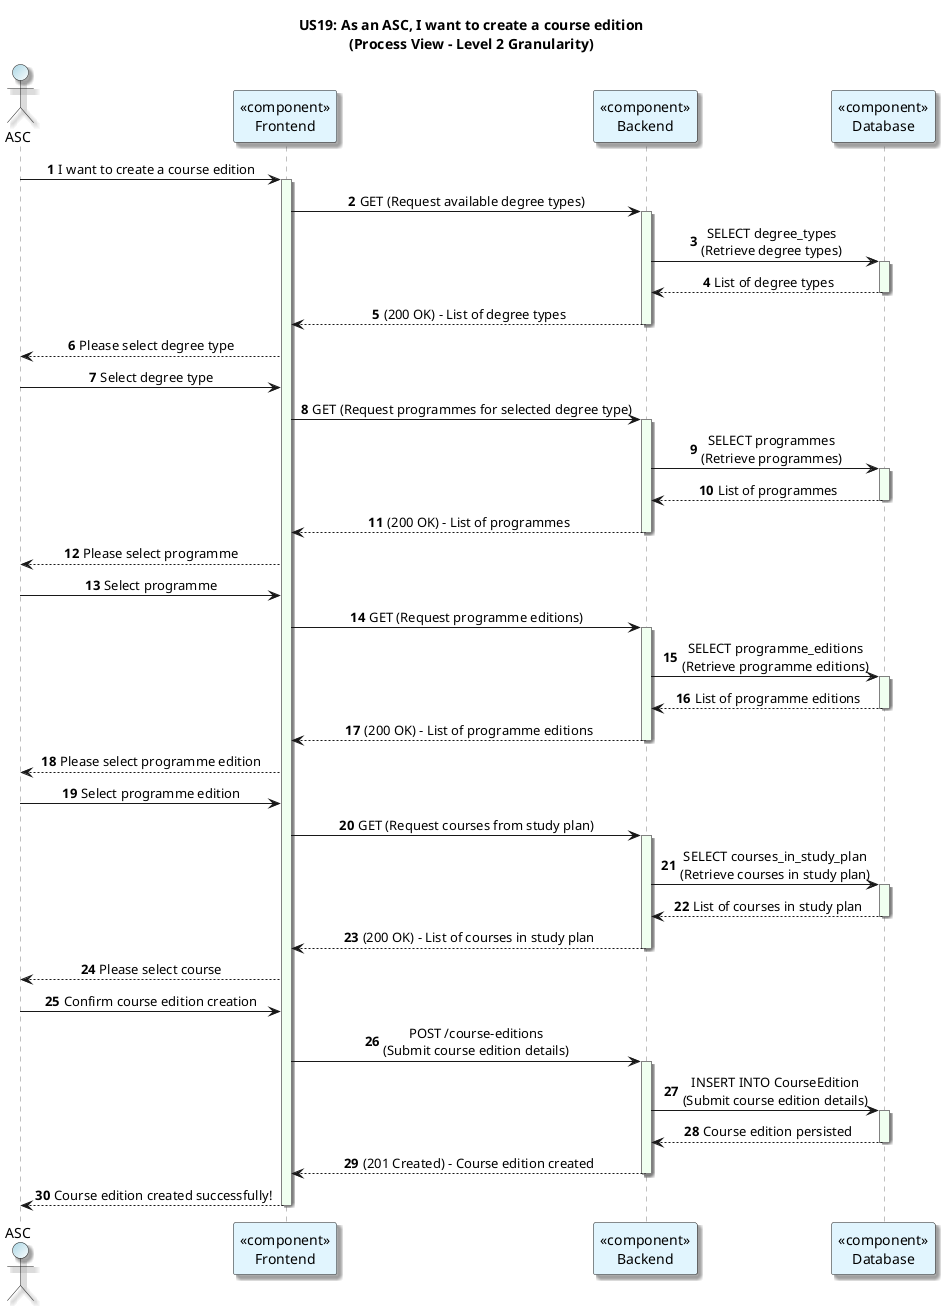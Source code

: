 @startuml
title: US19: As an ASC, I want to create a course edition\n(Process View - Level 2 Granularity)
autonumber

skinparam {
  ActivityPadding 2
  ActivityMargin 2
  BoxPadding 2
}
skinparam sequence {
    LifeLineBorderColor Grey
    LifeLineBackgroundColor HoneyDew
}
skinparam defaultTextAlignment center
skinparam shadowing true

actor ASC  #LightBlue/White
participant "<<component>>\nFrontend" as Frontend #E1F5FE
participant "<<component>>\nBackend" as Backend #E1F5FE
participant "<<component>>\nDatabase" as Database #E1F5FE

ASC -> Frontend: I want to create a course edition
activate Frontend

Frontend -> Backend: GET (Request available degree types)
activate Backend
Backend -> Database: SELECT degree_types\n(Retrieve degree types)
activate Database
Database --> Backend: List of degree types
deactivate Database
Backend --> Frontend: (200 OK) – List of degree types
deactivate Backend
Frontend --> ASC: Please select degree type

ASC -> Frontend: Select degree type
Frontend -> Backend: GET (Request programmes for selected degree type)
activate Backend
Backend -> Database: SELECT programmes\n(Retrieve programmes)
activate Database
Database --> Backend: List of programmes
deactivate Database
Backend --> Frontend: (200 OK) – List of programmes
deactivate Backend
Frontend --> ASC: Please select programme

ASC -> Frontend: Select programme
Frontend -> Backend: GET (Request programme editions)
activate Backend
Backend -> Database: SELECT programme_editions\n(Retrieve programme editions)
activate Database
Database --> Backend: List of programme editions
deactivate Database
Backend --> Frontend: (200 OK) – List of programme editions
deactivate Backend
Frontend --> ASC: Please select programme edition

ASC -> Frontend: Select programme edition
Frontend -> Backend: GET (Request courses from study plan)
activate Backend
Backend -> Database: SELECT courses_in_study_plan\n(Retrieve courses in study plan)
activate Database
Database --> Backend: List of courses in study plan
deactivate Database
Backend --> Frontend: (200 OK) – List of courses in study plan
deactivate Backend
Frontend --> ASC: Please select course

ASC -> Frontend: Confirm course edition creation
Frontend -> Backend: POST /course-editions\n(Submit course edition details)
activate Backend
  'Applies business rules:


Backend -> Database: INSERT INTO CourseEdition\n(Submit course edition details)
activate Database
Database --> Backend: Course edition persisted
deactivate Database

Backend --> Frontend: (201 Created) – Course edition created
deactivate Backend
Frontend --> ASC: Course edition created successfully!
deactivate Frontend
@enduml
